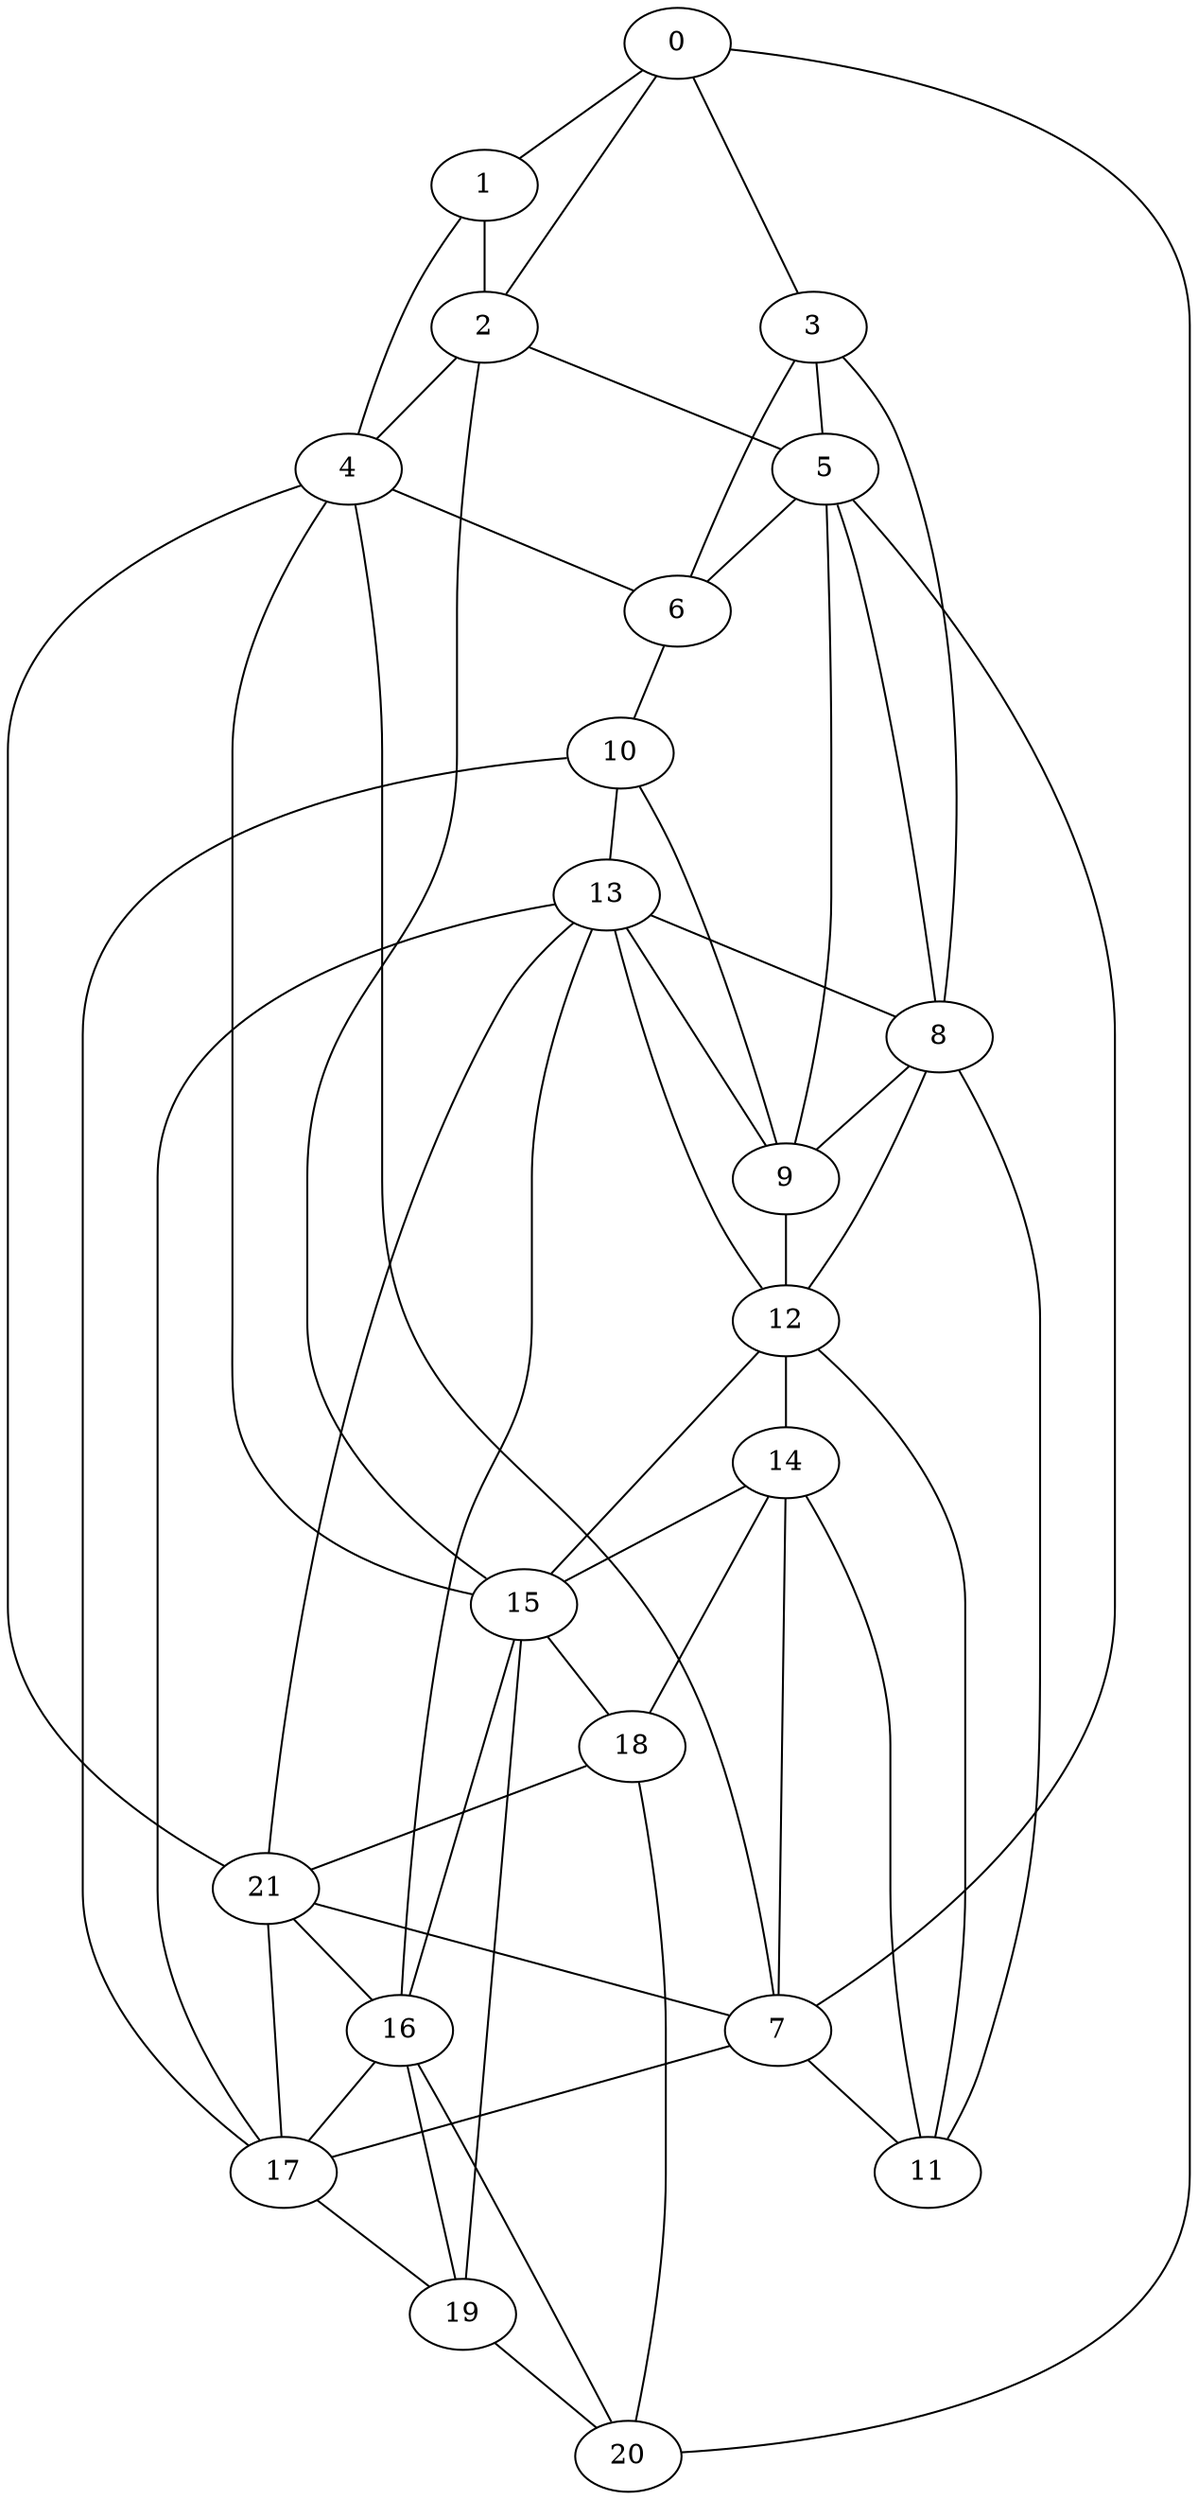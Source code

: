 graph g3 {
    0 -- 1;
	0 -- 2;
    0 -- 3;
    1 -- 2;
    1 -- 4;
    2 -- 4;
    2 -- 5;
    3 -- 5;
    3 -- 6;
    4 -- 7;
    5 -- 7;
    5 -- 8;
    5 -- 9;
    5 -- 6;
    6 -- 10;
    7 -- 14;
    7 -- 11;
    8 -- 11;
    8 -- 12;
    8 -- 9;
    9 -- 12;
    9 -- 13;
    9 -- 10;
    10 -- 13; 
    10 -- 17;
    11 -- 14;
    11 -- 12;
    12 -- 14;
    12 -- 15;
    12 -- 13;
    13 -- 16;
    13 -- 17;
    14 -- 18;
    14 -- 15;
    15 -- 18;
    15 -- 19;
    15 -- 16;
    16 -- 19;
    16 -- 17;
    17 -- 19;
    18 -- 20;
    19 -- 20;
    3 -- 8;
    20 -- 0;
    4 -- 6;
    7 -- 17;
    13 -- 8;
    2 -- 15;
    21 -- 4;
    21 -- 7;
    21 -- 17;
    21 -- 13;
    21 -- 16;
    16 -- 20;
    15 -- 4;
    18 -- 21;
}
